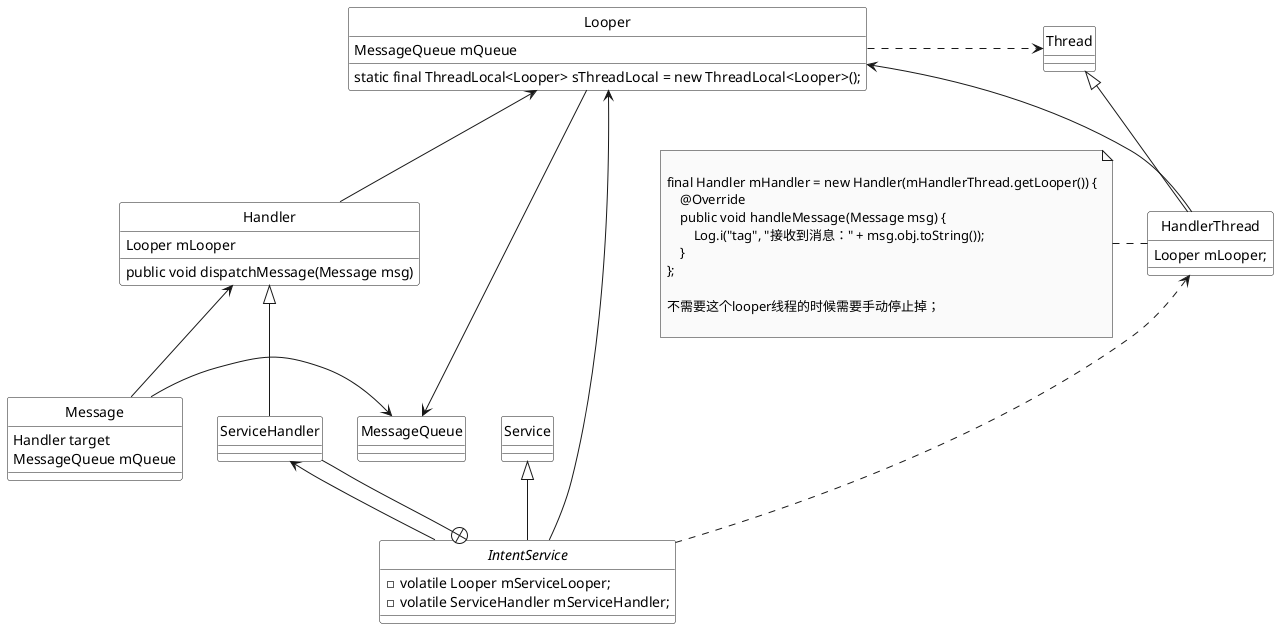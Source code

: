 @startuml Handler_class_diagram

skinparam monochrome true
skinparam classBackgroundColor transparent
skinparam style strictuml


class Looper {
	static final ThreadLocal<Looper> sThreadLocal = new ThreadLocal<Looper>();
	
	MessageQueue mQueue
}

class MessageQueue {
	
}
class Handler {
	Looper mLooper

	public void dispatchMessage(Message msg) 
}
class Message {
	Handler target
	MessageQueue mQueue
}
class Thread {
}



MessageQueue <-- Looper
Looper <-- Handler
Handler <-- Message
MessageQueue <-left- Message
Thread <.left. Looper


class HandlerThread extends Thread {
	 Looper mLooper;
}
note left of HandlerThread 

final Handler mHandler = new Handler(mHandlerThread.getLooper()) {
    @Override
    public void handleMessage(Message msg) {
        Log.i("tag", "接收到消息：" + msg.obj.toString());
    }
};

不需要这个looper线程的时候需要手动停止掉；

end note
Looper <-- HandlerThread

abstract class IntentService extends Service {
	- volatile Looper mServiceLooper;
	- volatile ServiceHandler mServiceHandler;
}

class ServiceHandler extends Handler  {
	
}

Looper <-- IntentService
ServiceHandler <-- IntentService
ServiceHandler --+ IntentService
HandlerThread <.. IntentService



@enduml